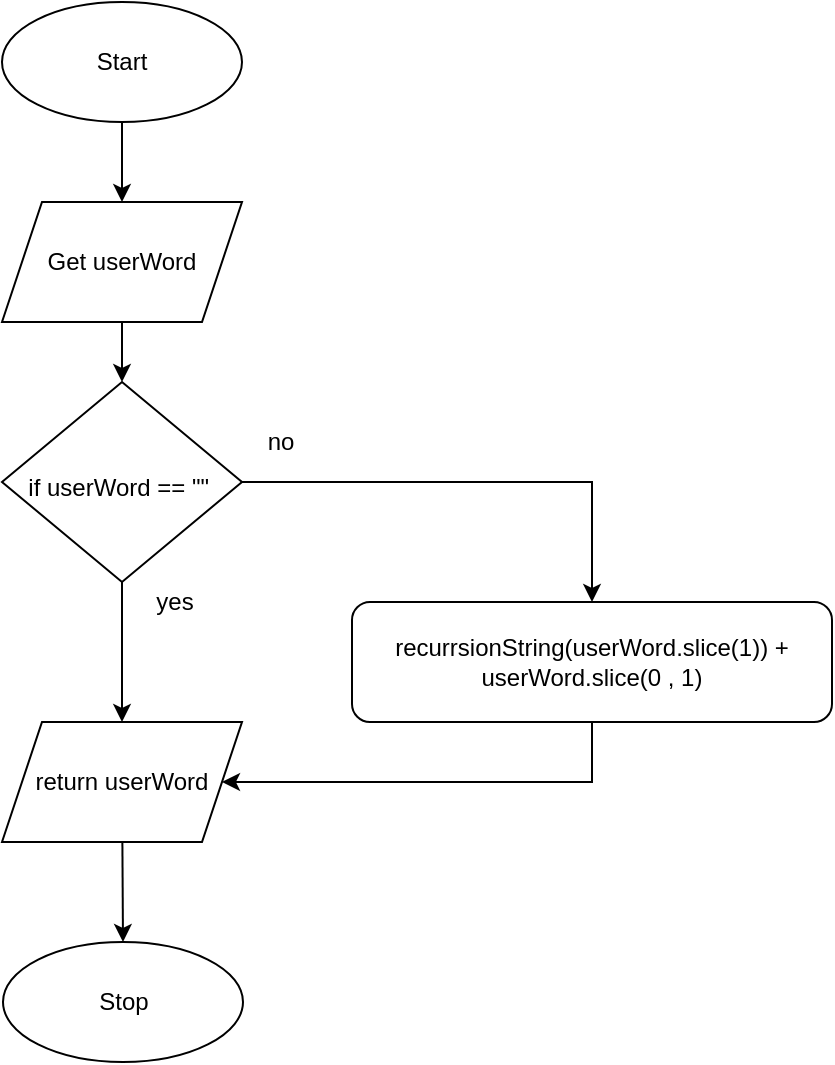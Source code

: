 <mxfile>
    <diagram id="bVoswQC8T6PlKmy4Bn8u" name="Page-1">
        <mxGraphModel dx="1074" dy="692" grid="1" gridSize="10" guides="1" tooltips="1" connect="1" arrows="1" fold="1" page="1" pageScale="1" pageWidth="827" pageHeight="1169" math="0" shadow="0">
            <root>
                <mxCell id="0"/>
                <mxCell id="1" parent="0"/>
                <mxCell id="610" style="edgeStyle=none;html=1;entryX=0.5;entryY=0;entryDx=0;entryDy=0;" parent="1" source="558" target="609" edge="1">
                    <mxGeometry relative="1" as="geometry"/>
                </mxCell>
                <mxCell id="558" value="Start" style="ellipse;whiteSpace=wrap;html=1;" parent="1" vertex="1">
                    <mxGeometry x="515" y="210" width="120" height="60" as="geometry"/>
                </mxCell>
                <mxCell id="559" value="Stop" style="ellipse;whiteSpace=wrap;html=1;" parent="1" vertex="1">
                    <mxGeometry x="515.5" y="680" width="120" height="60" as="geometry"/>
                </mxCell>
                <mxCell id="569" style="edgeStyle=none;html=1;entryX=0.5;entryY=0;entryDx=0;entryDy=0;fontSize=12;" parent="1" source="571" target="604" edge="1">
                    <mxGeometry relative="1" as="geometry">
                        <mxPoint x="575" y="520" as="targetPoint"/>
                    </mxGeometry>
                </mxCell>
                <mxCell id="607" style="edgeStyle=none;html=1;entryX=0.5;entryY=0;entryDx=0;entryDy=0;rounded=0;" parent="1" source="571" target="606" edge="1">
                    <mxGeometry relative="1" as="geometry">
                        <Array as="points">
                            <mxPoint x="810" y="450"/>
                        </Array>
                    </mxGeometry>
                </mxCell>
                <mxCell id="571" value="&lt;font style=&quot;font-size: 12px&quot;&gt;if userWord == &quot;&quot;&amp;nbsp;&lt;/font&gt;" style="rhombus;whiteSpace=wrap;html=1;fontSize=22;" parent="1" vertex="1">
                    <mxGeometry x="515" y="400" width="120" height="100" as="geometry"/>
                </mxCell>
                <mxCell id="572" value="no" style="text;html=1;align=center;verticalAlign=middle;resizable=0;points=[];autosize=1;strokeColor=none;fillColor=none;fontSize=12;" parent="1" vertex="1">
                    <mxGeometry x="639.39" y="420" width="30" height="20" as="geometry"/>
                </mxCell>
                <mxCell id="573" value="yes" style="text;html=1;align=center;verticalAlign=middle;resizable=0;points=[];autosize=1;strokeColor=none;fillColor=none;fontSize=12;" parent="1" vertex="1">
                    <mxGeometry x="586" y="500" width="30" height="20" as="geometry"/>
                </mxCell>
                <mxCell id="605" style="edgeStyle=none;html=1;entryX=0.5;entryY=0;entryDx=0;entryDy=0;" parent="1" source="604" target="559" edge="1">
                    <mxGeometry relative="1" as="geometry"/>
                </mxCell>
                <mxCell id="604" value="return userWord" style="shape=parallelogram;perimeter=parallelogramPerimeter;whiteSpace=wrap;html=1;fixedSize=1;" parent="1" vertex="1">
                    <mxGeometry x="515" y="570" width="120" height="60" as="geometry"/>
                </mxCell>
                <mxCell id="608" style="edgeStyle=none;html=1;entryX=1;entryY=0.5;entryDx=0;entryDy=0;rounded=0;" parent="1" source="606" target="604" edge="1">
                    <mxGeometry relative="1" as="geometry">
                        <Array as="points">
                            <mxPoint x="810" y="600"/>
                        </Array>
                    </mxGeometry>
                </mxCell>
                <mxCell id="606" value="recurrsionString(userWord.slice(1)) + userWord.slice(0 , 1)" style="rounded=1;whiteSpace=wrap;html=1;" parent="1" vertex="1">
                    <mxGeometry x="690" y="510" width="240" height="60" as="geometry"/>
                </mxCell>
                <mxCell id="612" style="edgeStyle=none;html=1;entryX=0.5;entryY=0;entryDx=0;entryDy=0;" parent="1" source="609" target="571" edge="1">
                    <mxGeometry relative="1" as="geometry"/>
                </mxCell>
                <mxCell id="609" value="Get userWord" style="shape=parallelogram;perimeter=parallelogramPerimeter;whiteSpace=wrap;html=1;fixedSize=1;" parent="1" vertex="1">
                    <mxGeometry x="515" y="310" width="120" height="60" as="geometry"/>
                </mxCell>
            </root>
        </mxGraphModel>
    </diagram>
</mxfile>